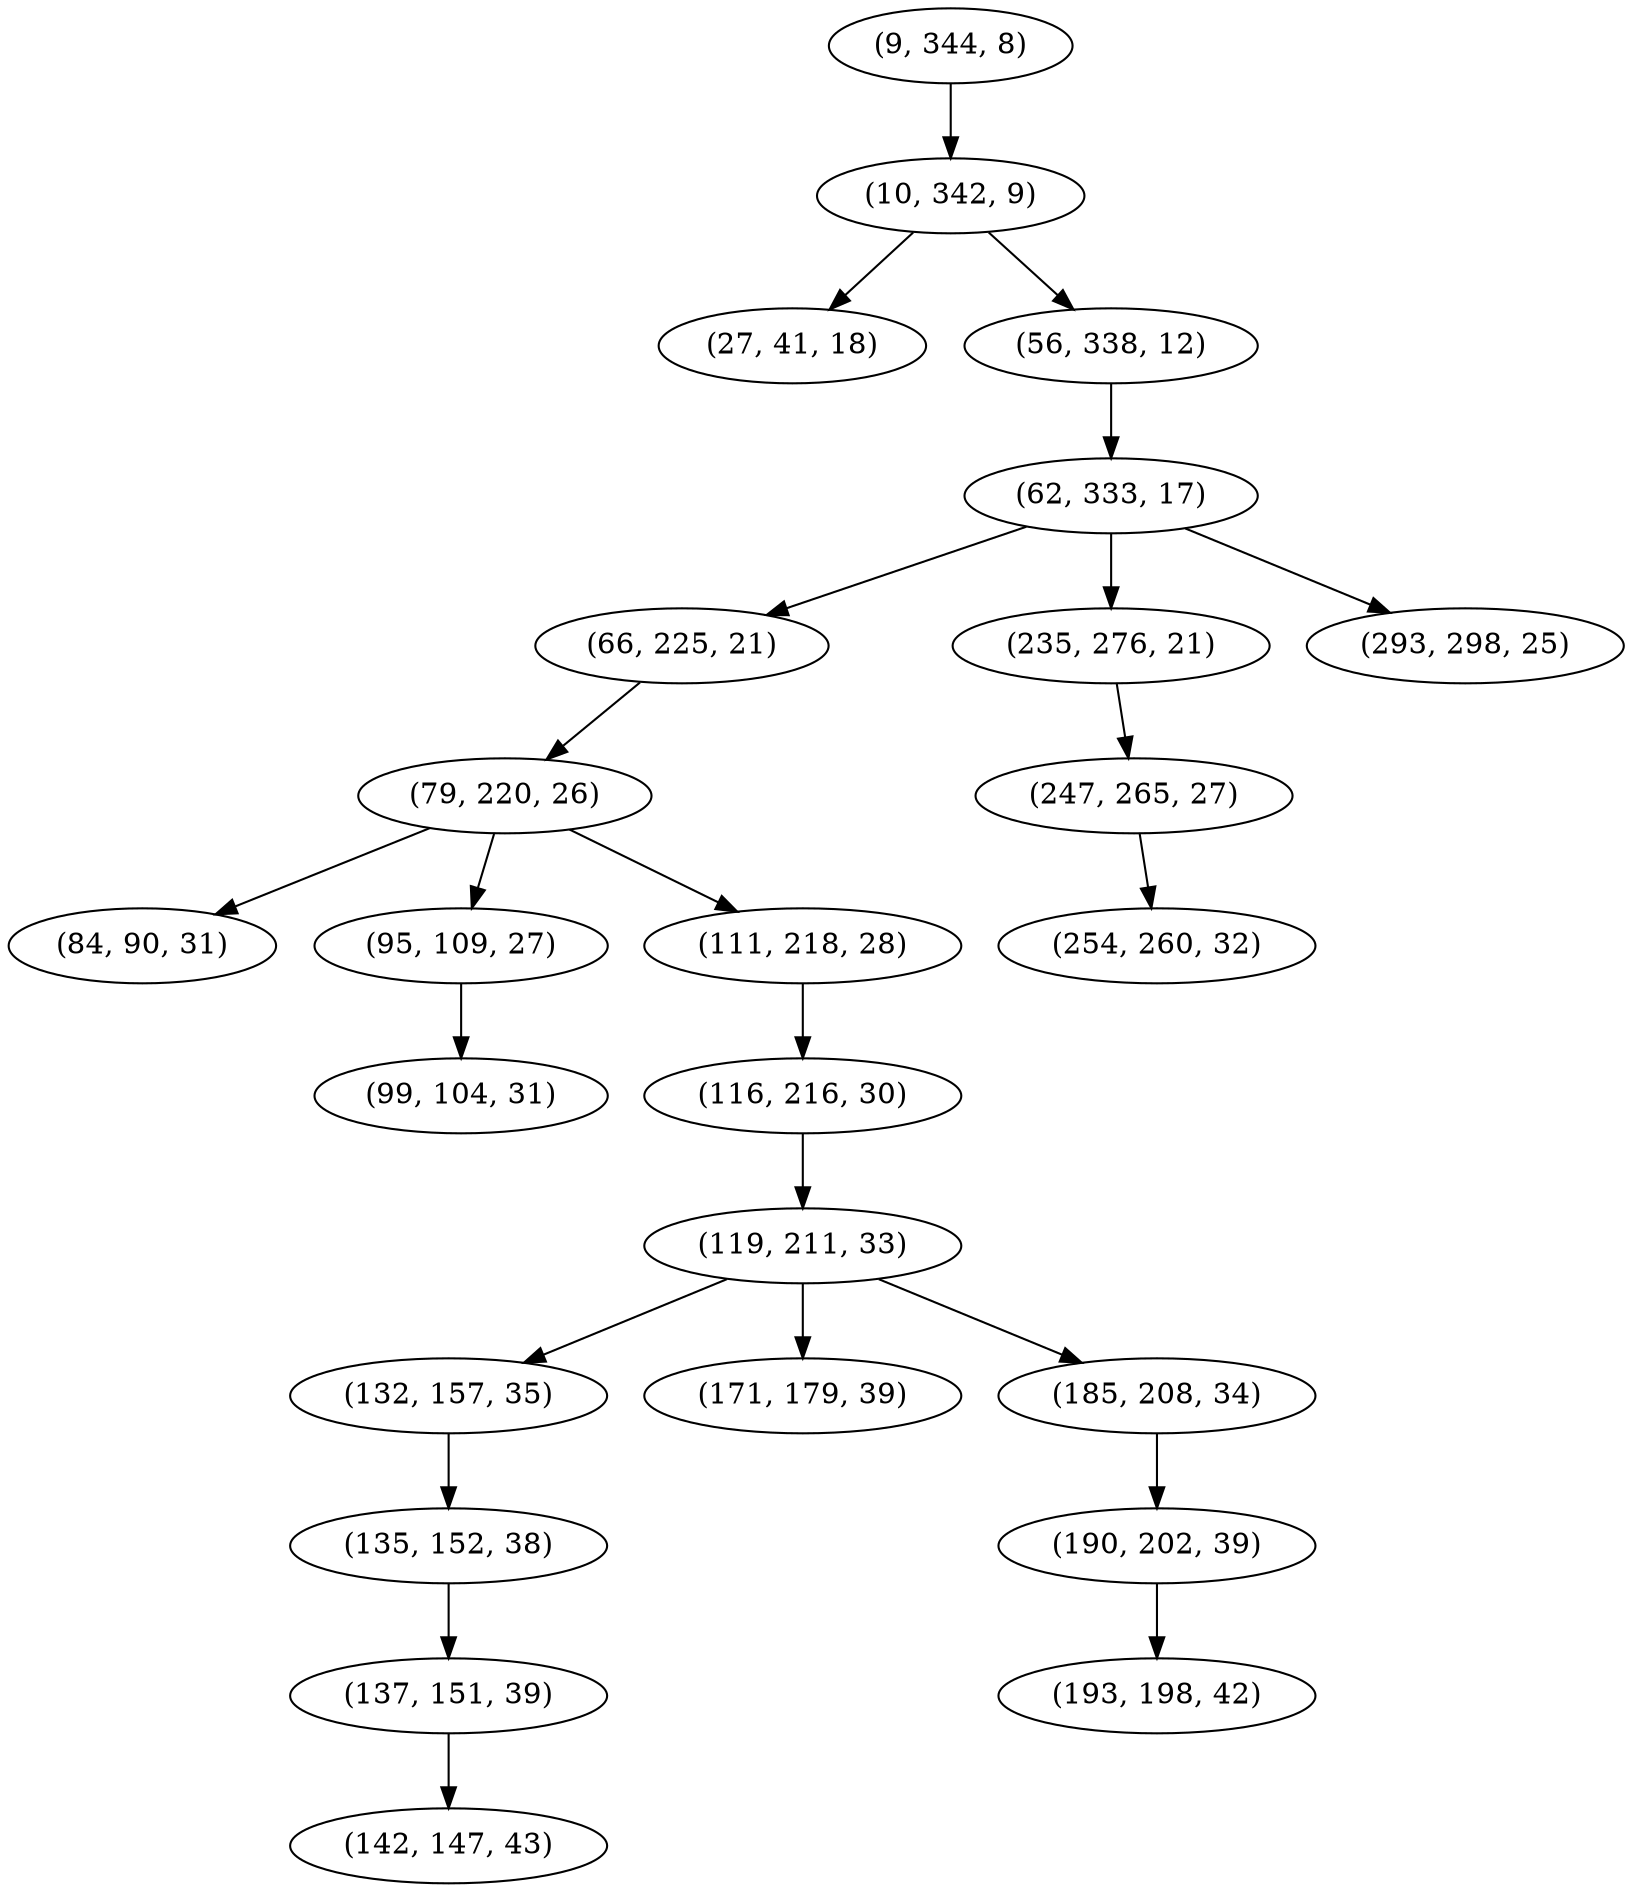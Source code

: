 digraph tree {
    "(9, 344, 8)";
    "(10, 342, 9)";
    "(27, 41, 18)";
    "(56, 338, 12)";
    "(62, 333, 17)";
    "(66, 225, 21)";
    "(79, 220, 26)";
    "(84, 90, 31)";
    "(95, 109, 27)";
    "(99, 104, 31)";
    "(111, 218, 28)";
    "(116, 216, 30)";
    "(119, 211, 33)";
    "(132, 157, 35)";
    "(135, 152, 38)";
    "(137, 151, 39)";
    "(142, 147, 43)";
    "(171, 179, 39)";
    "(185, 208, 34)";
    "(190, 202, 39)";
    "(193, 198, 42)";
    "(235, 276, 21)";
    "(247, 265, 27)";
    "(254, 260, 32)";
    "(293, 298, 25)";
    "(9, 344, 8)" -> "(10, 342, 9)";
    "(10, 342, 9)" -> "(27, 41, 18)";
    "(10, 342, 9)" -> "(56, 338, 12)";
    "(56, 338, 12)" -> "(62, 333, 17)";
    "(62, 333, 17)" -> "(66, 225, 21)";
    "(62, 333, 17)" -> "(235, 276, 21)";
    "(62, 333, 17)" -> "(293, 298, 25)";
    "(66, 225, 21)" -> "(79, 220, 26)";
    "(79, 220, 26)" -> "(84, 90, 31)";
    "(79, 220, 26)" -> "(95, 109, 27)";
    "(79, 220, 26)" -> "(111, 218, 28)";
    "(95, 109, 27)" -> "(99, 104, 31)";
    "(111, 218, 28)" -> "(116, 216, 30)";
    "(116, 216, 30)" -> "(119, 211, 33)";
    "(119, 211, 33)" -> "(132, 157, 35)";
    "(119, 211, 33)" -> "(171, 179, 39)";
    "(119, 211, 33)" -> "(185, 208, 34)";
    "(132, 157, 35)" -> "(135, 152, 38)";
    "(135, 152, 38)" -> "(137, 151, 39)";
    "(137, 151, 39)" -> "(142, 147, 43)";
    "(185, 208, 34)" -> "(190, 202, 39)";
    "(190, 202, 39)" -> "(193, 198, 42)";
    "(235, 276, 21)" -> "(247, 265, 27)";
    "(247, 265, 27)" -> "(254, 260, 32)";
}
